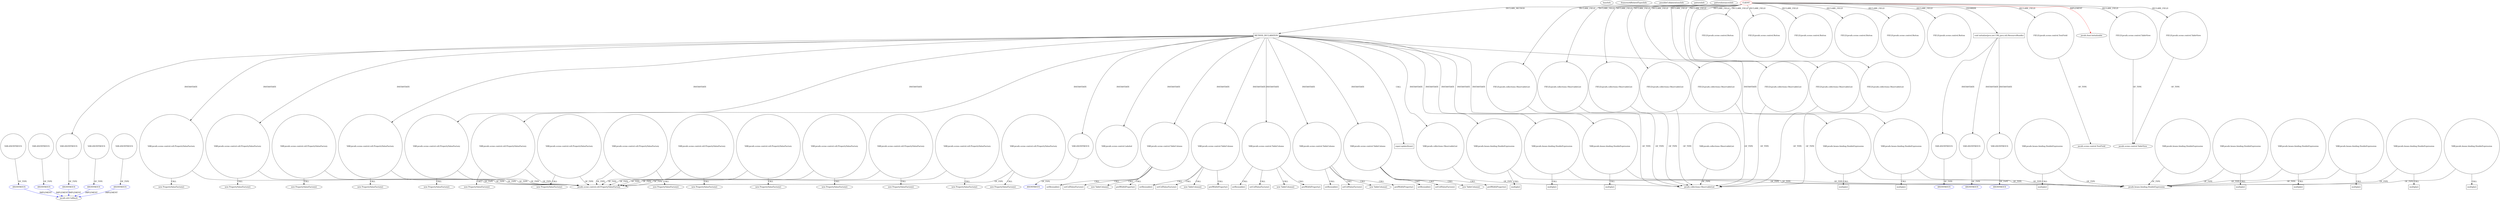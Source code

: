 digraph {
baseInfo[graphId=885,category="pattern",isAnonymous=false,possibleRelation=true]
frameworkRelatedTypesInfo[0="javafx.fxml.Initializable"]
possibleCollaborationsInfo[0="885~INSTANTIATION-~javafx.fxml.Initializable ~javafx.util.Callback ~false~true",1="885~INSTANTIATION-~javafx.fxml.Initializable ~javafx.util.Callback ~false~true",2="885~INSTANTIATION-CLIENT_METHOD_DECLARATION-~javafx.fxml.Initializable ~javafx.util.Callback ~false~true",3="885~INSTANTIATION-~javafx.fxml.Initializable ~javafx.util.Callback ~false~true",4="885~INSTANTIATION-~javafx.fxml.Initializable ~javafx.util.Callback ~false~true"]
patternInfo[frequency=2.0,patternRootClient=0]
patternInstancesInfo[0="bianconejo-CEFX~/bianconejo-CEFX/CEFX-master/src/cefx/CEPrincipalController.java~CEPrincipalController~2114",1="bianconejo-CEFX~/bianconejo-CEFX/CEFX-master/src/cefx/CECommandeController.java~CECommandeController~2084"]
508[label="javafx.util.Callback",vertexType="FRAMEWORK_INTERFACE_TYPE",isFrameworkType=false]
738[label="ANONYMOUS",vertexType="REFERENCE_ANONYMOUS_DECLARATION",isFrameworkType=false,color=blue]
1039[label="ANONYMOUS",vertexType="REFERENCE_ANONYMOUS_DECLARATION",isFrameworkType=false,color=blue]
1330[label="ANONYMOUS",vertexType="REFERENCE_ANONYMOUS_DECLARATION",isFrameworkType=false,color=blue]
530[label="ANONYMOUS",vertexType="REFERENCE_ANONYMOUS_DECLARATION",isFrameworkType=false,color=blue]
1121[label="ANONYMOUS",vertexType="REFERENCE_ANONYMOUS_DECLARATION",isFrameworkType=false,color=blue]
1329[label="VAR:ANONYMOUS",vertexType="VARIABLE_EXPRESION",isFrameworkType=false,shape=circle]
1120[label="VAR:ANONYMOUS",vertexType="VARIABLE_EXPRESION",isFrameworkType=false,shape=circle]
737[label="VAR:ANONYMOUS",vertexType="VARIABLE_EXPRESION",isFrameworkType=false,shape=circle]
1038[label="VAR:ANONYMOUS",vertexType="VARIABLE_EXPRESION",isFrameworkType=false,shape=circle]
529[label="VAR:ANONYMOUS",vertexType="VARIABLE_EXPRESION",isFrameworkType=false,shape=circle]
1297[label="METHOD_DECLARATION",vertexType="CLIENT_METHOD_DECLARATION",isFrameworkType=false,shape=box]
0[label="CLIENT",vertexType="ROOT_CLIENT_CLASS_DECLARATION",isFrameworkType=false,color=red]
25[label="FIELD:javafx.scene.control.Button",vertexType="FIELD_DECLARATION",isFrameworkType=false,shape=circle]
9[label="FIELD:javafx.scene.control.Button",vertexType="FIELD_DECLARATION",isFrameworkType=false,shape=circle]
13[label="FIELD:javafx.scene.control.Button",vertexType="FIELD_DECLARATION",isFrameworkType=false,shape=circle]
15[label="FIELD:javafx.scene.control.Button",vertexType="FIELD_DECLARATION",isFrameworkType=false,shape=circle]
11[label="FIELD:javafx.scene.control.Button",vertexType="FIELD_DECLARATION",isFrameworkType=false,shape=circle]
19[label="FIELD:javafx.scene.control.Button",vertexType="FIELD_DECLARATION",isFrameworkType=false,shape=circle]
55[label="FIELD:javafx.collections.ObservableList",vertexType="FIELD_DECLARATION",isFrameworkType=false,shape=circle]
5[label="javafx.collections.ObservableList",vertexType="FRAMEWORK_INTERFACE_TYPE",isFrameworkType=false]
27[label="FIELD:javafx.collections.ObservableList",vertexType="FIELD_DECLARATION",isFrameworkType=false,shape=circle]
49[label="FIELD:javafx.collections.ObservableList",vertexType="FIELD_DECLARATION",isFrameworkType=false,shape=circle]
57[label="FIELD:javafx.collections.ObservableList",vertexType="FIELD_DECLARATION",isFrameworkType=false,shape=circle]
53[label="FIELD:javafx.collections.ObservableList",vertexType="FIELD_DECLARATION",isFrameworkType=false,shape=circle]
59[label="FIELD:javafx.collections.ObservableList",vertexType="FIELD_DECLARATION",isFrameworkType=false,shape=circle]
35[label="FIELD:javafx.collections.ObservableList",vertexType="FIELD_DECLARATION",isFrameworkType=false,shape=circle]
4[label="FIELD:javafx.collections.ObservableList",vertexType="FIELD_DECLARATION",isFrameworkType=false,shape=circle]
61[label="void initialize(java.net.URL,java.util.ResourceBundle)",vertexType="OVERRIDING_METHOD_DECLARATION",isFrameworkType=false,shape=box]
51[label="FIELD:javafx.scene.control.TextField",vertexType="FIELD_DECLARATION",isFrameworkType=false,shape=circle]
1322[label="VAR:javafx.scene.control.cell.PropertyValueFactory",vertexType="VARIABLE_EXPRESION",isFrameworkType=false,shape=circle]
1321[label="new PropertyValueFactory()",vertexType="CONSTRUCTOR_CALL",isFrameworkType=false]
1598[label="VAR:javafx.scene.control.cell.PropertyValueFactory",vertexType="VARIABLE_EXPRESION",isFrameworkType=false,shape=circle]
1597[label="new PropertyValueFactory()",vertexType="CONSTRUCTOR_CALL",isFrameworkType=false]
1488[label="VAR:javafx.scene.control.cell.PropertyValueFactory",vertexType="VARIABLE_EXPRESION",isFrameworkType=false,shape=circle]
1487[label="new PropertyValueFactory()",vertexType="CONSTRUCTOR_CALL",isFrameworkType=false]
1526[label="VAR:javafx.scene.control.cell.PropertyValueFactory",vertexType="VARIABLE_EXPRESION",isFrameworkType=false,shape=circle]
1525[label="new PropertyValueFactory()",vertexType="CONSTRUCTOR_CALL",isFrameworkType=false]
1418[label="VAR:javafx.scene.control.cell.PropertyValueFactory",vertexType="VARIABLE_EXPRESION",isFrameworkType=false,shape=circle]
1417[label="new PropertyValueFactory()",vertexType="CONSTRUCTOR_CALL",isFrameworkType=false]
66[label="VAR:ANONYMOUS",vertexType="VARIABLE_EXPRESION",isFrameworkType=false,shape=circle]
1443[label="VAR:ANONYMOUS",vertexType="VARIABLE_EXPRESION",isFrameworkType=false,shape=circle]
89[label="VAR:ANONYMOUS",vertexType="VARIABLE_EXPRESION",isFrameworkType=false,shape=circle]
78[label="VAR:ANONYMOUS",vertexType="VARIABLE_EXPRESION",isFrameworkType=false,shape=circle]
1[label="javafx.fxml.Initializable",vertexType="FRAMEWORK_INTERFACE_TYPE",isFrameworkType=false]
52[label="javafx.scene.control.TextField",vertexType="FRAMEWORK_CLASS_TYPE",isFrameworkType=false]
1365[label="VAR:javafx.scene.control.Labeled",vertexType="VARIABLE_EXPRESION",isFrameworkType=false,shape=circle]
43[label="FIELD:javafx.scene.control.TableView",vertexType="FIELD_DECLARATION",isFrameworkType=false,shape=circle]
47[label="FIELD:javafx.scene.control.TableView",vertexType="FIELD_DECLARATION",isFrameworkType=false,shape=circle]
1481[label="VAR:javafx.scene.control.TableColumn",vertexType="VARIABLE_EXPRESION",isFrameworkType=false,shape=circle]
1480[label="new TableColumn()",vertexType="CONSTRUCTOR_CALL",isFrameworkType=false]
1701[label="prefWidthProperty()",vertexType="INSIDE_CALL",isFrameworkType=false,shape=box]
1371[label="VAR:javafx.scene.control.TableColumn",vertexType="VARIABLE_EXPRESION",isFrameworkType=false,shape=circle]
1370[label="new TableColumn()",vertexType="CONSTRUCTOR_CALL",isFrameworkType=false]
1681[label="prefWidthProperty()",vertexType="INSIDE_CALL",isFrameworkType=false,shape=box]
1591[label="VAR:javafx.scene.control.TableColumn",vertexType="VARIABLE_EXPRESION",isFrameworkType=false,shape=circle]
1590[label="new TableColumn()",vertexType="CONSTRUCTOR_CALL",isFrameworkType=false]
1721[label="prefWidthProperty()",vertexType="INSIDE_CALL",isFrameworkType=false,shape=box]
1317[label="VAR:javafx.scene.control.TableColumn",vertexType="VARIABLE_EXPRESION",isFrameworkType=false,shape=circle]
1316[label="new TableColumn()",vertexType="CONSTRUCTOR_CALL",isFrameworkType=false]
1691[label="prefWidthProperty()",vertexType="INSIDE_CALL",isFrameworkType=false,shape=box]
1627[label="VAR:javafx.scene.control.TableColumn",vertexType="VARIABLE_EXPRESION",isFrameworkType=false,shape=circle]
1626[label="new TableColumn()",vertexType="CONSTRUCTOR_CALL",isFrameworkType=false]
1731[label="prefWidthProperty()",vertexType="INSIDE_CALL",isFrameworkType=false,shape=box]
1336[label="super.updateItem()",vertexType="SUPER_CALL",isFrameworkType=false,shape=box]
1484[label="setResizable()",vertexType="INSIDE_CALL",isFrameworkType=false,shape=box]
1374[label="setResizable()",vertexType="INSIDE_CALL",isFrameworkType=false,shape=box]
1630[label="setResizable()",vertexType="INSIDE_CALL",isFrameworkType=false,shape=box]
1594[label="setResizable()",vertexType="INSIDE_CALL",isFrameworkType=false,shape=box]
1325[label="setResizable()",vertexType="INSIDE_CALL",isFrameworkType=false,shape=box]
413[label="javafx.scene.control.cell.PropertyValueFactory",vertexType="FRAMEWORK_CLASS_TYPE",isFrameworkType=false]
1115[label="VAR:javafx.scene.control.cell.PropertyValueFactory",vertexType="VARIABLE_EXPRESION",isFrameworkType=false,shape=circle]
1114[label="new PropertyValueFactory()",vertexType="CONSTRUCTOR_CALL",isFrameworkType=false]
781[label="VAR:javafx.scene.control.cell.PropertyValueFactory",vertexType="VARIABLE_EXPRESION",isFrameworkType=false,shape=circle]
780[label="new PropertyValueFactory()",vertexType="CONSTRUCTOR_CALL",isFrameworkType=false]
412[label="VAR:javafx.scene.control.cell.PropertyValueFactory",vertexType="VARIABLE_EXPRESION",isFrameworkType=false,shape=circle]
411[label="new PropertyValueFactory()",vertexType="CONSTRUCTOR_CALL",isFrameworkType=false]
863[label="VAR:javafx.scene.control.cell.PropertyValueFactory",vertexType="VARIABLE_EXPRESION",isFrameworkType=false,shape=circle]
862[label="new PropertyValueFactory()",vertexType="CONSTRUCTOR_CALL",isFrameworkType=false]
574[label="VAR:javafx.scene.control.cell.PropertyValueFactory",vertexType="VARIABLE_EXPRESION",isFrameworkType=false,shape=circle]
573[label="new PropertyValueFactory()",vertexType="CONSTRUCTOR_CALL",isFrameworkType=false]
827[label="VAR:javafx.scene.control.cell.PropertyValueFactory",vertexType="VARIABLE_EXPRESION",isFrameworkType=false,shape=circle]
826[label="new PropertyValueFactory()",vertexType="CONSTRUCTOR_CALL",isFrameworkType=false]
458[label="VAR:javafx.scene.control.cell.PropertyValueFactory",vertexType="VARIABLE_EXPRESION",isFrameworkType=false,shape=circle]
457[label="new PropertyValueFactory()",vertexType="CONSTRUCTOR_CALL",isFrameworkType=false]
965[label="VAR:javafx.scene.control.cell.PropertyValueFactory",vertexType="VARIABLE_EXPRESION",isFrameworkType=false,shape=circle]
964[label="new PropertyValueFactory()",vertexType="CONSTRUCTOR_CALL",isFrameworkType=false]
494[label="VAR:javafx.scene.control.cell.PropertyValueFactory",vertexType="VARIABLE_EXPRESION",isFrameworkType=false,shape=circle]
493[label="new PropertyValueFactory()",vertexType="CONSTRUCTOR_CALL",isFrameworkType=false]
602[label="VAR:javafx.collections.ObservableList",vertexType="VARIABLE_EXPRESION",isFrameworkType=false,shape=circle]
1662[label="VAR:javafx.collections.ObservableList",vertexType="VARIABLE_EXPRESION",isFrameworkType=false,shape=circle]
90[label="ANONYMOUS",vertexType="REFERENCE_ANONYMOUS_DECLARATION",isFrameworkType=false,color=blue]
1444[label="ANONYMOUS",vertexType="REFERENCE_ANONYMOUS_DECLARATION",isFrameworkType=false,color=blue]
67[label="ANONYMOUS",vertexType="REFERENCE_ANONYMOUS_DECLARATION",isFrameworkType=false,color=blue]
79[label="ANONYMOUS",vertexType="REFERENCE_ANONYMOUS_DECLARATION",isFrameworkType=false,color=blue]
44[label="javafx.scene.control.TableView",vertexType="FRAMEWORK_CLASS_TYPE",isFrameworkType=false]
1632[label="setCellValueFactory()",vertexType="INSIDE_CALL",isFrameworkType=false,shape=box]
1376[label="setCellValueFactory()",vertexType="INSIDE_CALL",isFrameworkType=false,shape=box]
1596[label="setCellValueFactory()",vertexType="INSIDE_CALL",isFrameworkType=false,shape=box]
1486[label="setCellValueFactory()",vertexType="INSIDE_CALL",isFrameworkType=false,shape=box]
1320[label="setCellValueFactory()",vertexType="INSIDE_CALL",isFrameworkType=false,shape=box]
1692[label="VAR:javafx.beans.binding.DoubleExpression",vertexType="VARIABLE_EXPRESION",isFrameworkType=false,shape=circle]
1693[label="multiply()",vertexType="INSIDE_CALL",isFrameworkType=false,shape=box]
619[label="javafx.beans.binding.DoubleExpression",vertexType="FRAMEWORK_CLASS_TYPE",isFrameworkType=false]
1672[label="VAR:javafx.beans.binding.DoubleExpression",vertexType="VARIABLE_EXPRESION",isFrameworkType=false,shape=circle]
1673[label="multiply()",vertexType="INSIDE_CALL",isFrameworkType=false,shape=box]
1264[label="VAR:javafx.beans.binding.DoubleExpression",vertexType="VARIABLE_EXPRESION",isFrameworkType=false,shape=circle]
1265[label="multiply()",vertexType="INSIDE_CALL",isFrameworkType=false,shape=box]
1722[label="VAR:javafx.beans.binding.DoubleExpression",vertexType="VARIABLE_EXPRESION",isFrameworkType=false,shape=circle]
1723[label="multiply()",vertexType="INSIDE_CALL",isFrameworkType=false,shape=box]
1732[label="VAR:javafx.beans.binding.DoubleExpression",vertexType="VARIABLE_EXPRESION",isFrameworkType=false,shape=circle]
1733[label="multiply()",vertexType="INSIDE_CALL",isFrameworkType=false,shape=box]
1682[label="VAR:javafx.beans.binding.DoubleExpression",vertexType="VARIABLE_EXPRESION",isFrameworkType=false,shape=circle]
1683[label="multiply()",vertexType="INSIDE_CALL",isFrameworkType=false,shape=box]
1276[label="VAR:javafx.beans.binding.DoubleExpression",vertexType="VARIABLE_EXPRESION",isFrameworkType=false,shape=circle]
1277[label="multiply()",vertexType="INSIDE_CALL",isFrameworkType=false,shape=box]
647[label="VAR:javafx.beans.binding.DoubleExpression",vertexType="VARIABLE_EXPRESION",isFrameworkType=false,shape=circle]
648[label="multiply()",vertexType="INSIDE_CALL",isFrameworkType=false,shape=box]
657[label="VAR:javafx.beans.binding.DoubleExpression",vertexType="VARIABLE_EXPRESION",isFrameworkType=false,shape=circle]
658[label="multiply()",vertexType="INSIDE_CALL",isFrameworkType=false,shape=box]
637[label="VAR:javafx.beans.binding.DoubleExpression",vertexType="VARIABLE_EXPRESION",isFrameworkType=false,shape=circle]
638[label="multiply()",vertexType="INSIDE_CALL",isFrameworkType=false,shape=box]
1240[label="VAR:javafx.beans.binding.DoubleExpression",vertexType="VARIABLE_EXPRESION",isFrameworkType=false,shape=circle]
1241[label="multiply()",vertexType="INSIDE_CALL",isFrameworkType=false,shape=box]
617[label="VAR:javafx.beans.binding.DoubleExpression",vertexType="VARIABLE_EXPRESION",isFrameworkType=false,shape=circle]
1591->1721[label="CALL"]
1598->1597[label="CALL"]
0->15[label="DECLARE_FIELD"]
0->27[label="DECLARE_FIELD"]
89->90[label="OF_TYPE"]
1297->1365[label="INSTANTIATE"]
0->4[label="DECLARE_FIELD"]
1672->619[label="OF_TYPE"]
61->66[label="INSTANTIATE"]
1317->1325[label="CALL"]
1627->1632[label="CALL"]
78->79[label="OF_TYPE"]
1317->1316[label="CALL"]
1297->1488[label="INSTANTIATE"]
0->47[label="DECLARE_FIELD"]
35->5[label="OF_TYPE"]
1371->1376[label="CALL"]
1591->1596[label="CALL"]
1276->1277[label="CALL"]
574->573[label="CALL"]
1297->1329[label="INSTANTIATE"]
781->413[label="OF_TYPE"]
1297->1322[label="INSTANTIATE"]
1297->1418[label="INSTANTIATE"]
1418->413[label="OF_TYPE"]
1627->1630[label="CALL"]
1038->1039[label="OF_TYPE"]
47->44[label="OF_TYPE"]
0->19[label="DECLARE_FIELD"]
0->25[label="DECLARE_FIELD"]
1297->1481[label="INSTANTIATE"]
27->5[label="OF_TYPE"]
1297->1371[label="INSTANTIATE"]
1481->1484[label="CALL"]
617->619[label="OF_TYPE"]
51->52[label="OF_TYPE"]
1722->1723[label="CALL"]
1672->1673[label="CALL"]
1481->1486[label="CALL"]
1264->1265[label="CALL"]
1297->1672[label="INSTANTIATE"]
647->619[label="OF_TYPE"]
1297->1627[label="INSTANTIATE"]
1297->1732[label="INSTANTIATE"]
1598->413[label="OF_TYPE"]
1297->1591[label="INSTANTIATE"]
1297->1722[label="INSTANTIATE"]
1240->619[label="OF_TYPE"]
1418->1417[label="CALL"]
57->5[label="OF_TYPE"]
494->413[label="OF_TYPE"]
1264->619[label="OF_TYPE"]
1276->619[label="OF_TYPE"]
863->862[label="CALL"]
637->619[label="OF_TYPE"]
0->59[label="DECLARE_FIELD"]
4->5[label="OF_TYPE"]
43->44[label="OF_TYPE"]
1371->1681[label="CALL"]
0->9[label="DECLARE_FIELD"]
1121->508[label="IMPLEMENT",color=blue]
0->53[label="DECLARE_FIELD"]
1297->1317[label="INSTANTIATE"]
1322->413[label="OF_TYPE"]
1488->413[label="OF_TYPE"]
1692->1693[label="CALL"]
0->55[label="DECLARE_FIELD"]
1526->413[label="OF_TYPE"]
0->1[label="IMPLEMENT",color=red]
637->638[label="CALL"]
965->413[label="OF_TYPE"]
59->5[label="OF_TYPE"]
738->508[label="IMPLEMENT",color=blue]
0->51[label="DECLARE_FIELD"]
53->5[label="OF_TYPE"]
0->49[label="DECLARE_FIELD"]
0->11[label="DECLARE_FIELD"]
49->5[label="OF_TYPE"]
494->493[label="CALL"]
0->43[label="DECLARE_FIELD"]
0->13[label="DECLARE_FIELD"]
529->530[label="OF_TYPE"]
1591->1594[label="CALL"]
1115->1114[label="CALL"]
1322->1321[label="CALL"]
1722->619[label="OF_TYPE"]
1526->1525[label="CALL"]
781->780[label="CALL"]
0->35[label="DECLARE_FIELD"]
1329->1330[label="OF_TYPE"]
1662->5[label="OF_TYPE"]
1297->1526[label="INSTANTIATE"]
55->5[label="OF_TYPE"]
1039->508[label="IMPLEMENT",color=blue]
412->413[label="OF_TYPE"]
863->413[label="OF_TYPE"]
1317->1320[label="CALL"]
1330->508[label="IMPLEMENT",color=blue]
1297->1336[label="CALL"]
1297->1598[label="INSTANTIATE"]
1240->1241[label="CALL"]
1120->1121[label="OF_TYPE"]
412->411[label="CALL"]
965->964[label="CALL"]
1443->1444[label="OF_TYPE"]
1297->1692[label="INSTANTIATE"]
1317->1691[label="CALL"]
1115->413[label="OF_TYPE"]
574->413[label="OF_TYPE"]
1297->1682[label="INSTANTIATE"]
458->457[label="CALL"]
1488->1487[label="CALL"]
1682->619[label="OF_TYPE"]
1297->1443[label="INSTANTIATE"]
602->5[label="OF_TYPE"]
827->413[label="OF_TYPE"]
657->619[label="OF_TYPE"]
0->1297[label="DECLARE_METHOD"]
530->508[label="IMPLEMENT",color=blue]
0->57[label="DECLARE_FIELD"]
61->78[label="INSTANTIATE"]
61->89[label="INSTANTIATE"]
1732->1733[label="CALL"]
657->658[label="CALL"]
1692->619[label="OF_TYPE"]
1481->1480[label="CALL"]
1371->1370[label="CALL"]
458->413[label="OF_TYPE"]
1627->1731[label="CALL"]
0->61[label="OVERRIDE"]
1591->1590[label="CALL"]
1627->1626[label="CALL"]
737->738[label="OF_TYPE"]
1682->1683[label="CALL"]
1297->1662[label="INSTANTIATE"]
1371->1374[label="CALL"]
1481->1701[label="CALL"]
66->67[label="OF_TYPE"]
647->648[label="CALL"]
827->826[label="CALL"]
1732->619[label="OF_TYPE"]
}
